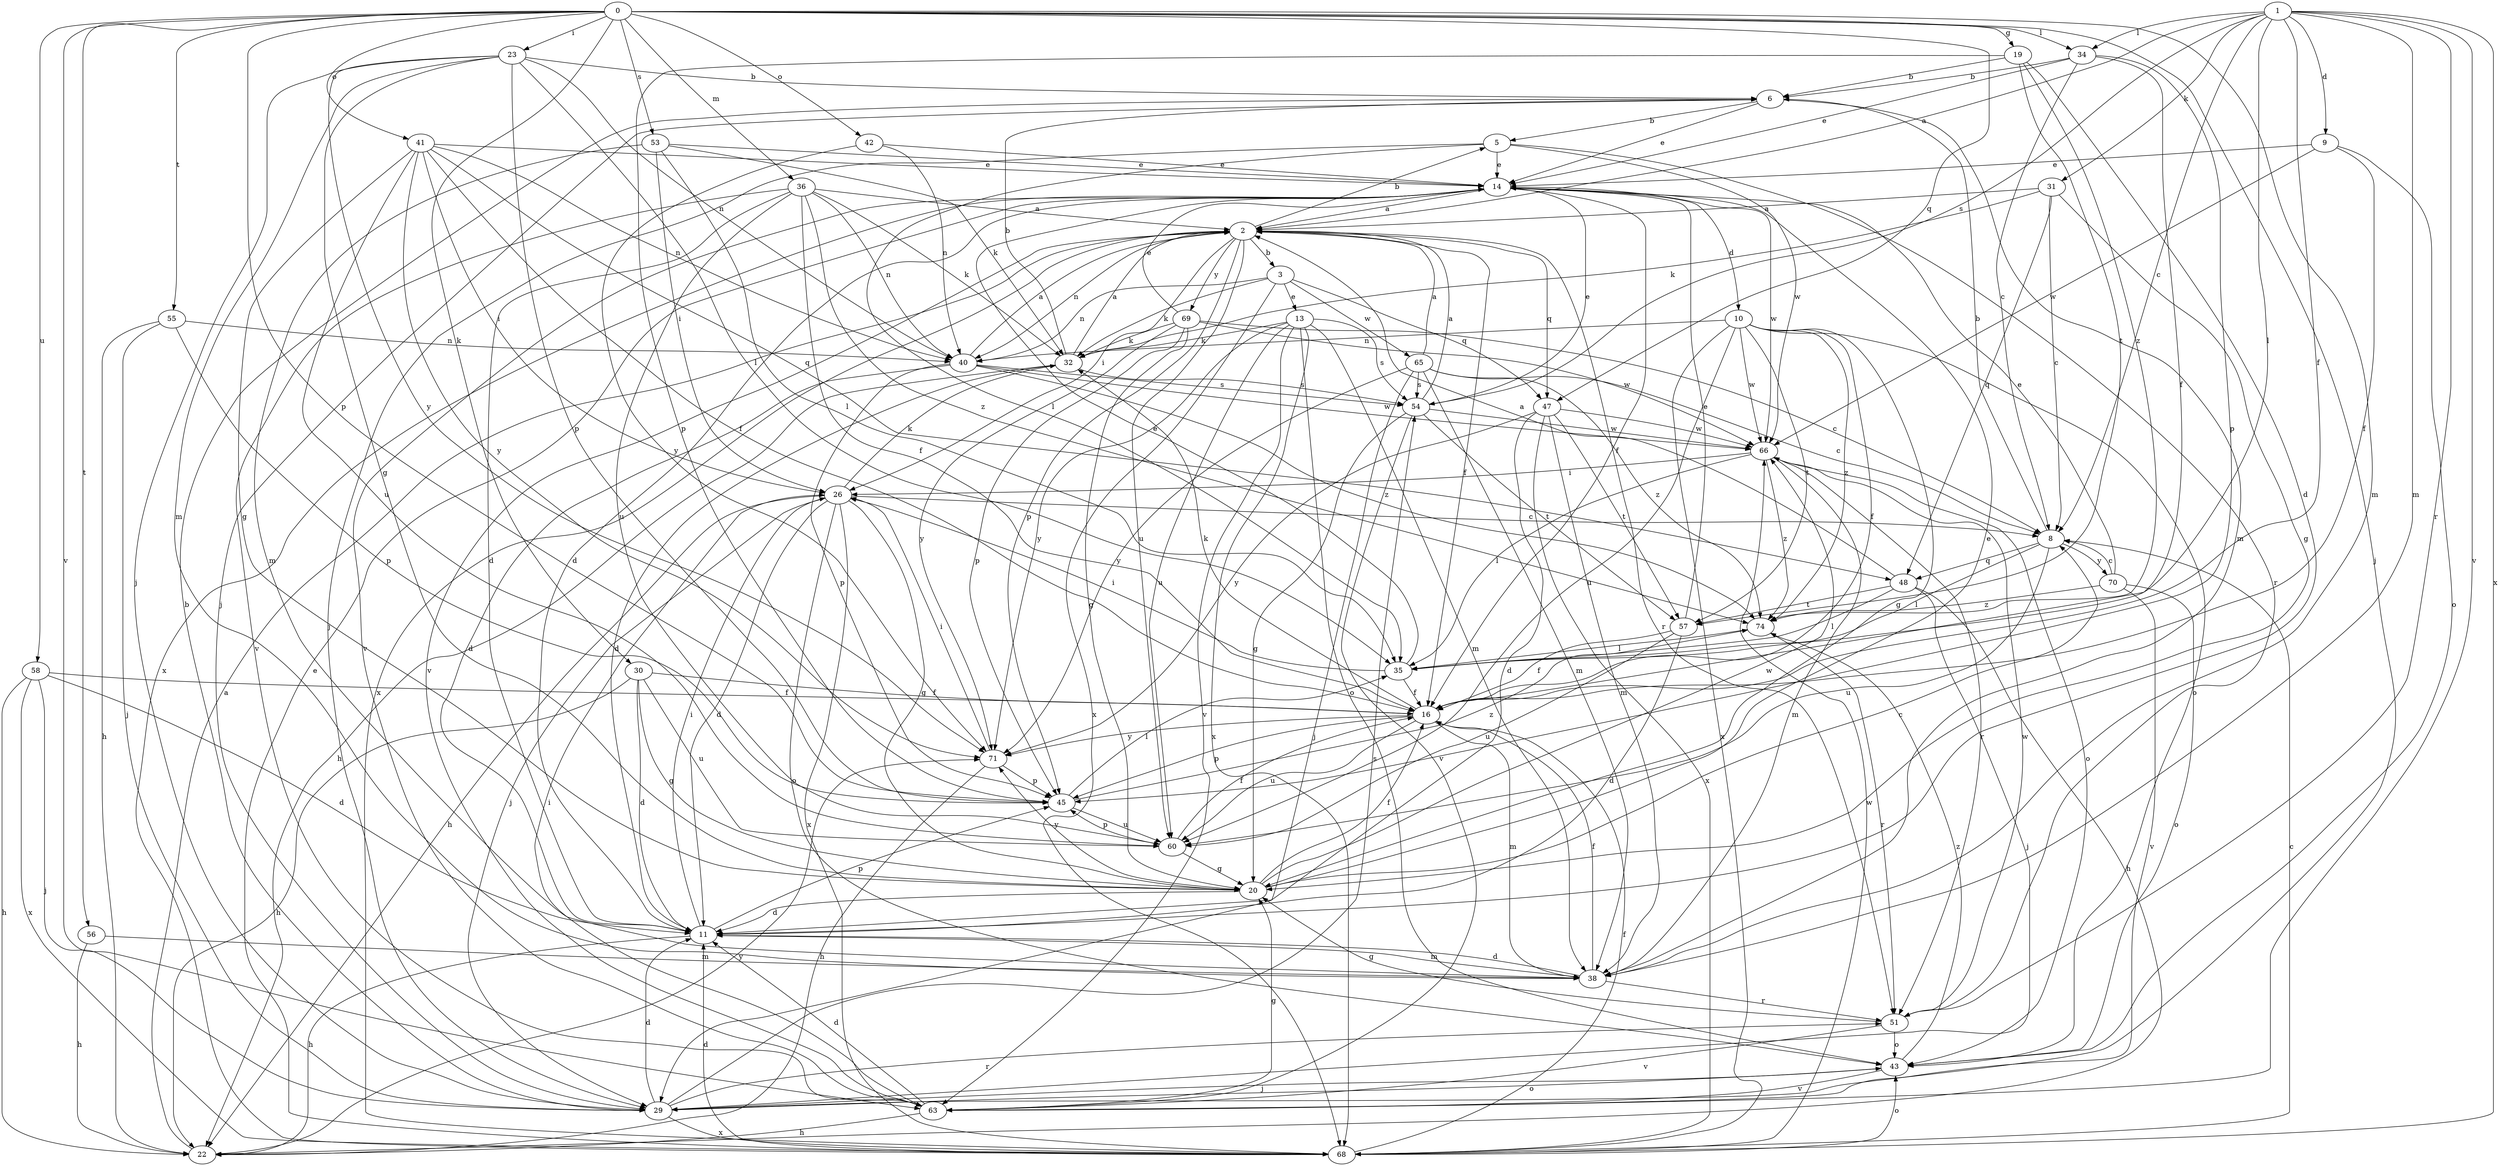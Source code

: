 strict digraph  {
0;
1;
2;
3;
5;
6;
8;
9;
10;
11;
13;
14;
16;
19;
20;
22;
23;
26;
29;
30;
31;
32;
34;
35;
36;
38;
40;
41;
42;
43;
45;
47;
48;
51;
53;
54;
55;
56;
57;
58;
60;
63;
65;
66;
68;
69;
70;
71;
74;
0 -> 19  [label=g];
0 -> 23  [label=i];
0 -> 29  [label=j];
0 -> 30  [label=k];
0 -> 34  [label=l];
0 -> 36  [label=m];
0 -> 38  [label=m];
0 -> 41  [label=o];
0 -> 42  [label=o];
0 -> 45  [label=p];
0 -> 47  [label=q];
0 -> 53  [label=s];
0 -> 55  [label=t];
0 -> 56  [label=t];
0 -> 58  [label=u];
0 -> 63  [label=v];
1 -> 2  [label=a];
1 -> 8  [label=c];
1 -> 9  [label=d];
1 -> 16  [label=f];
1 -> 31  [label=k];
1 -> 34  [label=l];
1 -> 35  [label=l];
1 -> 38  [label=m];
1 -> 51  [label=r];
1 -> 54  [label=s];
1 -> 63  [label=v];
1 -> 68  [label=x];
2 -> 3  [label=b];
2 -> 5  [label=b];
2 -> 16  [label=f];
2 -> 26  [label=i];
2 -> 40  [label=n];
2 -> 45  [label=p];
2 -> 47  [label=q];
2 -> 51  [label=r];
2 -> 60  [label=u];
2 -> 63  [label=v];
2 -> 68  [label=x];
2 -> 69  [label=y];
3 -> 13  [label=e];
3 -> 32  [label=k];
3 -> 40  [label=n];
3 -> 47  [label=q];
3 -> 65  [label=w];
3 -> 68  [label=x];
5 -> 14  [label=e];
5 -> 29  [label=j];
5 -> 35  [label=l];
5 -> 51  [label=r];
5 -> 66  [label=w];
6 -> 5  [label=b];
6 -> 14  [label=e];
6 -> 29  [label=j];
6 -> 38  [label=m];
8 -> 6  [label=b];
8 -> 35  [label=l];
8 -> 48  [label=q];
8 -> 60  [label=u];
8 -> 70  [label=y];
9 -> 14  [label=e];
9 -> 16  [label=f];
9 -> 43  [label=o];
9 -> 66  [label=w];
10 -> 16  [label=f];
10 -> 20  [label=g];
10 -> 40  [label=n];
10 -> 43  [label=o];
10 -> 57  [label=t];
10 -> 60  [label=u];
10 -> 66  [label=w];
10 -> 68  [label=x];
10 -> 74  [label=z];
11 -> 22  [label=h];
11 -> 26  [label=i];
11 -> 38  [label=m];
11 -> 45  [label=p];
13 -> 32  [label=k];
13 -> 38  [label=m];
13 -> 43  [label=o];
13 -> 54  [label=s];
13 -> 60  [label=u];
13 -> 63  [label=v];
13 -> 68  [label=x];
13 -> 71  [label=y];
14 -> 2  [label=a];
14 -> 10  [label=d];
14 -> 11  [label=d];
14 -> 16  [label=f];
14 -> 63  [label=v];
14 -> 66  [label=w];
14 -> 68  [label=x];
16 -> 32  [label=k];
16 -> 38  [label=m];
16 -> 45  [label=p];
16 -> 60  [label=u];
16 -> 71  [label=y];
19 -> 6  [label=b];
19 -> 11  [label=d];
19 -> 45  [label=p];
19 -> 57  [label=t];
19 -> 74  [label=z];
20 -> 8  [label=c];
20 -> 11  [label=d];
20 -> 14  [label=e];
20 -> 16  [label=f];
20 -> 66  [label=w];
20 -> 71  [label=y];
22 -> 2  [label=a];
22 -> 71  [label=y];
23 -> 6  [label=b];
23 -> 20  [label=g];
23 -> 29  [label=j];
23 -> 35  [label=l];
23 -> 38  [label=m];
23 -> 40  [label=n];
23 -> 45  [label=p];
23 -> 71  [label=y];
26 -> 8  [label=c];
26 -> 11  [label=d];
26 -> 20  [label=g];
26 -> 22  [label=h];
26 -> 29  [label=j];
26 -> 32  [label=k];
26 -> 43  [label=o];
26 -> 68  [label=x];
29 -> 6  [label=b];
29 -> 11  [label=d];
29 -> 43  [label=o];
29 -> 51  [label=r];
29 -> 54  [label=s];
29 -> 68  [label=x];
30 -> 11  [label=d];
30 -> 16  [label=f];
30 -> 20  [label=g];
30 -> 22  [label=h];
30 -> 60  [label=u];
31 -> 2  [label=a];
31 -> 8  [label=c];
31 -> 20  [label=g];
31 -> 32  [label=k];
31 -> 48  [label=q];
32 -> 2  [label=a];
32 -> 6  [label=b];
32 -> 11  [label=d];
32 -> 22  [label=h];
32 -> 54  [label=s];
34 -> 6  [label=b];
34 -> 8  [label=c];
34 -> 14  [label=e];
34 -> 16  [label=f];
34 -> 45  [label=p];
35 -> 14  [label=e];
35 -> 16  [label=f];
35 -> 26  [label=i];
36 -> 2  [label=a];
36 -> 11  [label=d];
36 -> 16  [label=f];
36 -> 32  [label=k];
36 -> 40  [label=n];
36 -> 60  [label=u];
36 -> 63  [label=v];
36 -> 74  [label=z];
38 -> 11  [label=d];
38 -> 16  [label=f];
38 -> 51  [label=r];
40 -> 2  [label=a];
40 -> 11  [label=d];
40 -> 45  [label=p];
40 -> 54  [label=s];
40 -> 66  [label=w];
40 -> 74  [label=z];
41 -> 14  [label=e];
41 -> 16  [label=f];
41 -> 20  [label=g];
41 -> 26  [label=i];
41 -> 40  [label=n];
41 -> 48  [label=q];
41 -> 60  [label=u];
41 -> 71  [label=y];
42 -> 14  [label=e];
42 -> 40  [label=n];
42 -> 71  [label=y];
43 -> 29  [label=j];
43 -> 63  [label=v];
43 -> 74  [label=z];
45 -> 35  [label=l];
45 -> 60  [label=u];
45 -> 74  [label=z];
47 -> 11  [label=d];
47 -> 38  [label=m];
47 -> 57  [label=t];
47 -> 66  [label=w];
47 -> 68  [label=x];
47 -> 71  [label=y];
48 -> 2  [label=a];
48 -> 22  [label=h];
48 -> 29  [label=j];
48 -> 35  [label=l];
48 -> 57  [label=t];
51 -> 20  [label=g];
51 -> 43  [label=o];
51 -> 63  [label=v];
51 -> 66  [label=w];
53 -> 14  [label=e];
53 -> 26  [label=i];
53 -> 32  [label=k];
53 -> 35  [label=l];
53 -> 38  [label=m];
54 -> 2  [label=a];
54 -> 14  [label=e];
54 -> 20  [label=g];
54 -> 57  [label=t];
54 -> 63  [label=v];
54 -> 66  [label=w];
55 -> 22  [label=h];
55 -> 29  [label=j];
55 -> 40  [label=n];
55 -> 45  [label=p];
56 -> 22  [label=h];
56 -> 38  [label=m];
57 -> 11  [label=d];
57 -> 14  [label=e];
57 -> 16  [label=f];
57 -> 60  [label=u];
58 -> 11  [label=d];
58 -> 16  [label=f];
58 -> 22  [label=h];
58 -> 29  [label=j];
58 -> 68  [label=x];
60 -> 16  [label=f];
60 -> 20  [label=g];
60 -> 45  [label=p];
63 -> 11  [label=d];
63 -> 20  [label=g];
63 -> 22  [label=h];
63 -> 26  [label=i];
65 -> 2  [label=a];
65 -> 8  [label=c];
65 -> 29  [label=j];
65 -> 38  [label=m];
65 -> 54  [label=s];
65 -> 71  [label=y];
65 -> 74  [label=z];
66 -> 26  [label=i];
66 -> 35  [label=l];
66 -> 38  [label=m];
66 -> 43  [label=o];
66 -> 51  [label=r];
66 -> 74  [label=z];
68 -> 8  [label=c];
68 -> 11  [label=d];
68 -> 14  [label=e];
68 -> 16  [label=f];
68 -> 43  [label=o];
68 -> 66  [label=w];
69 -> 8  [label=c];
69 -> 14  [label=e];
69 -> 20  [label=g];
69 -> 32  [label=k];
69 -> 45  [label=p];
69 -> 66  [label=w];
69 -> 71  [label=y];
70 -> 8  [label=c];
70 -> 14  [label=e];
70 -> 43  [label=o];
70 -> 63  [label=v];
70 -> 74  [label=z];
71 -> 22  [label=h];
71 -> 26  [label=i];
71 -> 45  [label=p];
74 -> 35  [label=l];
74 -> 51  [label=r];
}
